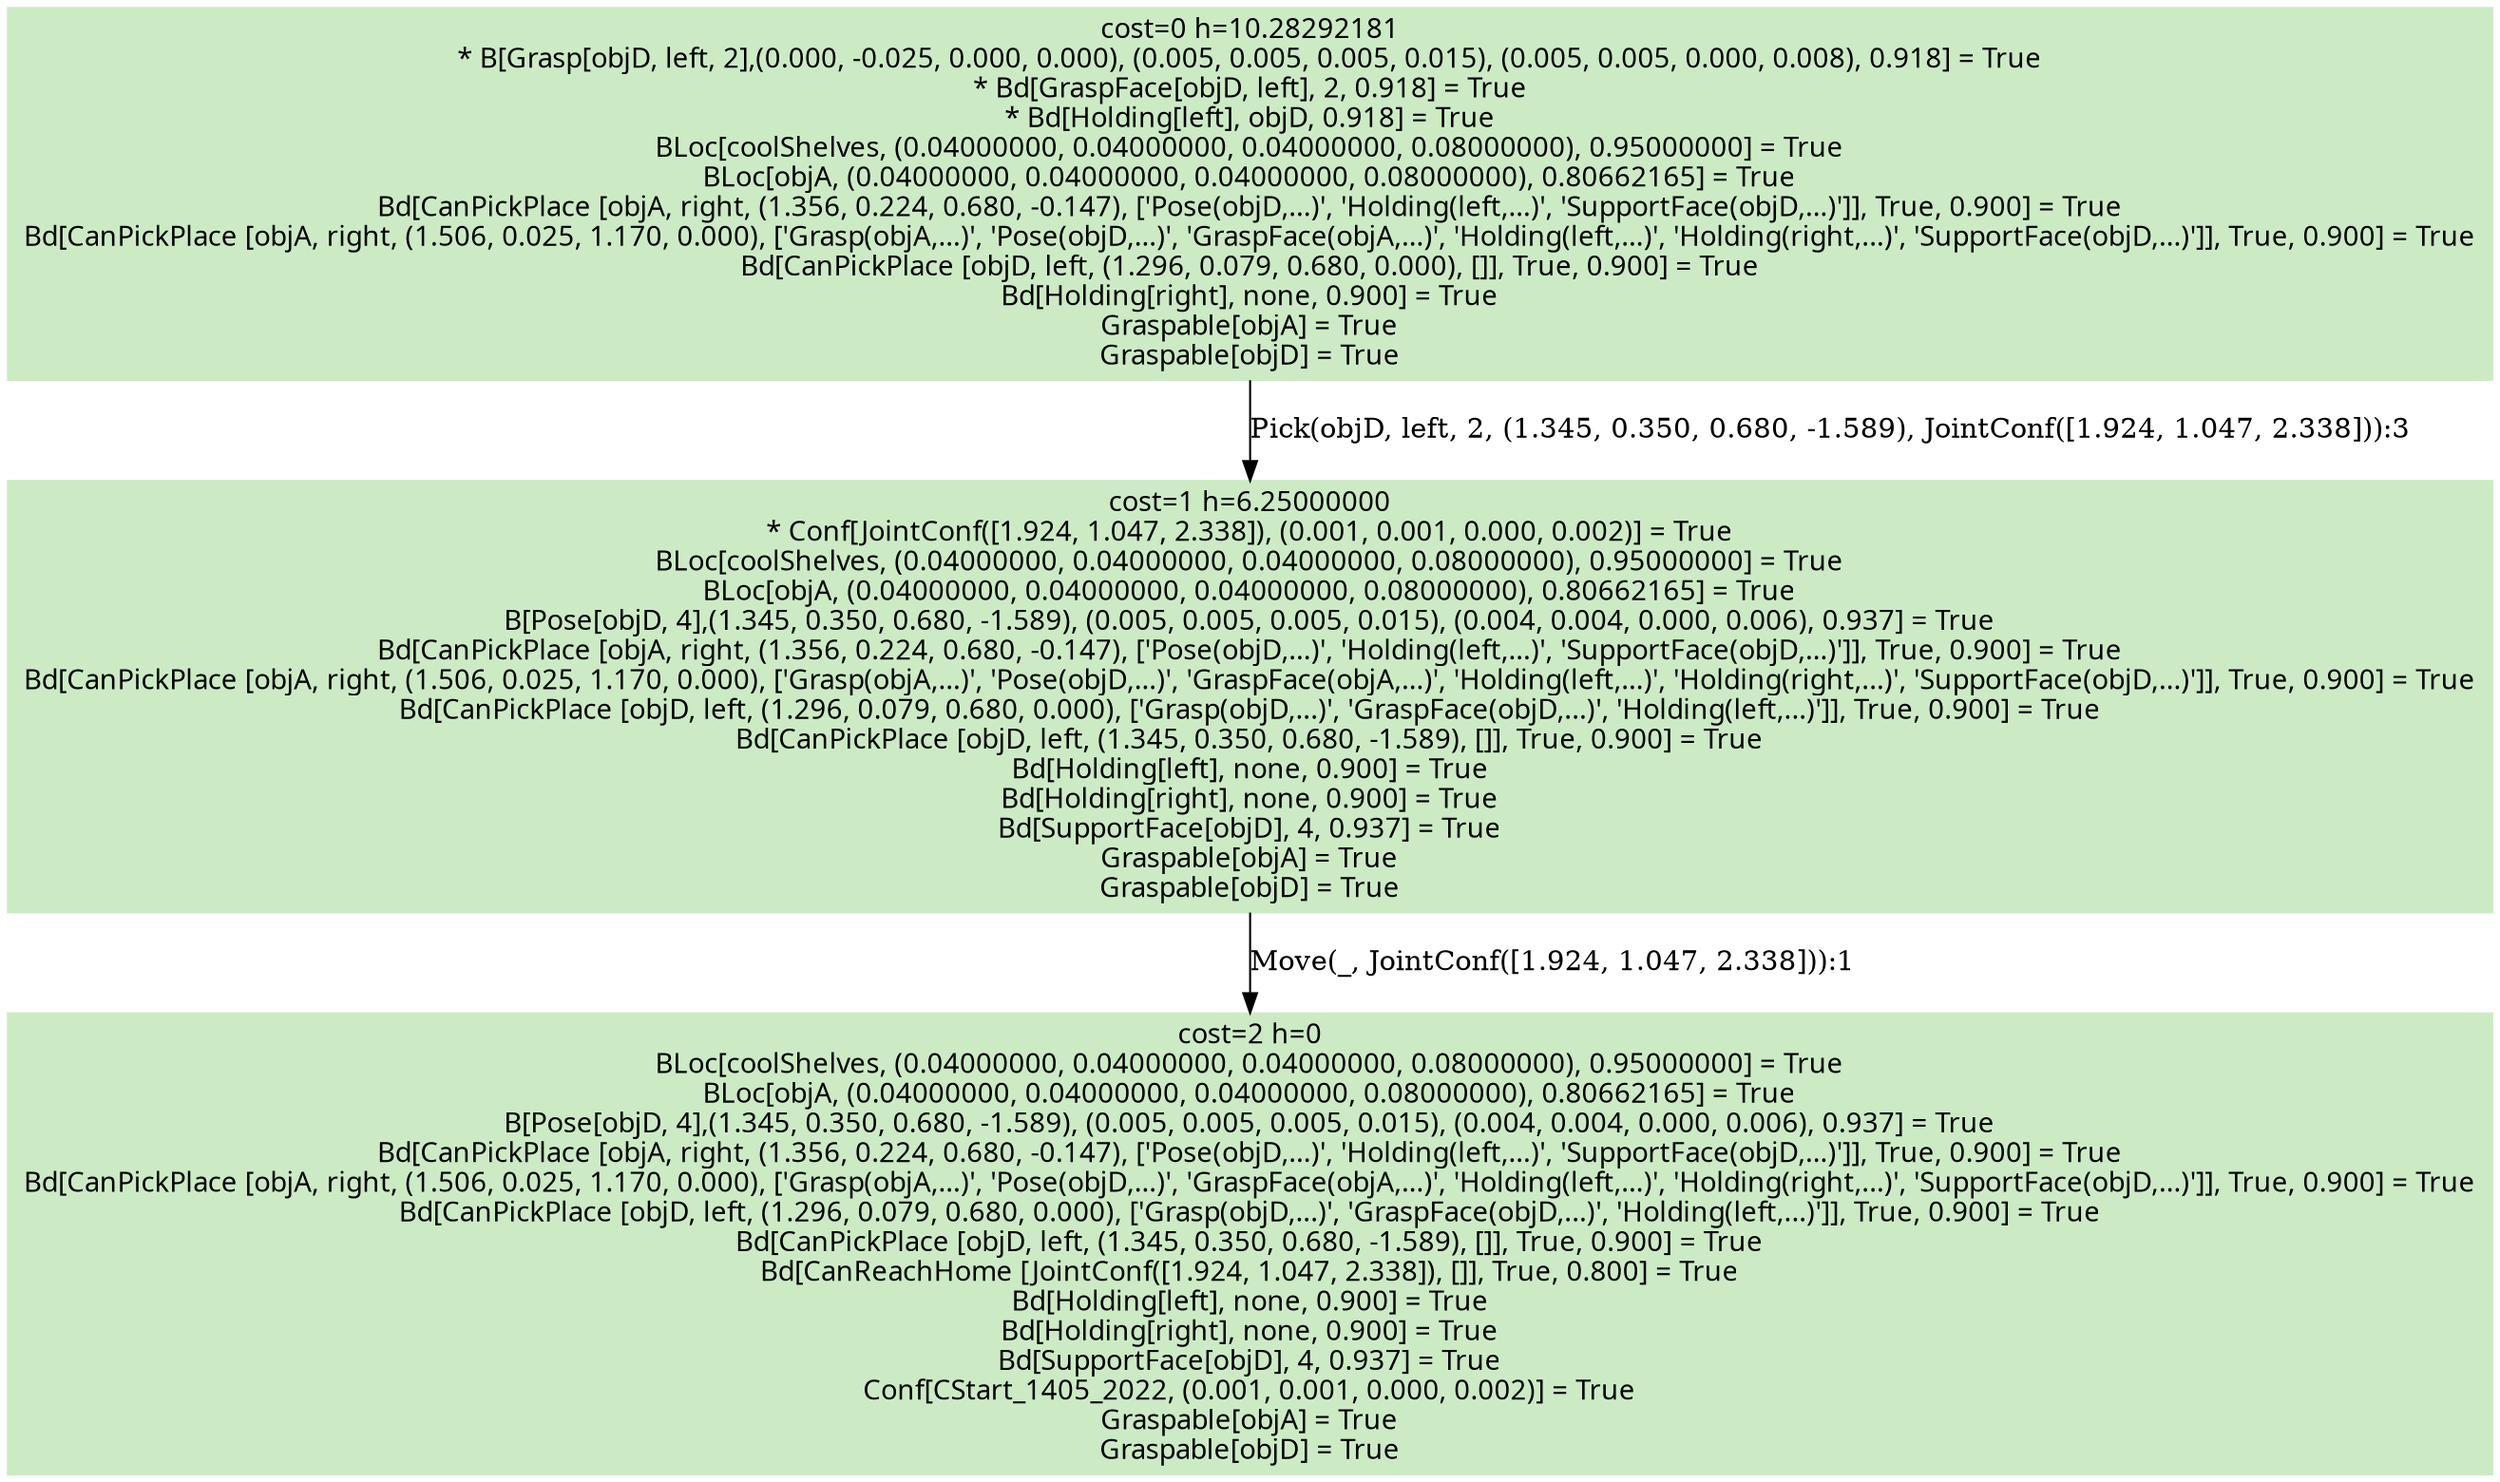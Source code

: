 digraph G {
    ordering=out;
    node [fontname=HelveticaBold];
    "875" [shape=box, label="cost=0 h=10.28292181\n* B[Grasp[objD, left, 2],(0.000, -0.025, 0.000, 0.000), (0.005, 0.005, 0.005, 0.015), (0.005, 0.005, 0.000, 0.008), 0.918] = True\n* Bd[GraspFace[objD, left], 2, 0.918] = True\n* Bd[Holding[left], objD, 0.918] = True\nBLoc[coolShelves, (0.04000000, 0.04000000, 0.04000000, 0.08000000), 0.95000000] = True\nBLoc[objA, (0.04000000, 0.04000000, 0.04000000, 0.08000000), 0.80662165] = True\nBd[CanPickPlace [objA, right, (1.356, 0.224, 0.680, -0.147), ['Pose(objD,...)', 'Holding(left,...)', 'SupportFace(objD,...)']], True, 0.900] = True\nBd[CanPickPlace [objA, right, (1.506, 0.025, 1.170, 0.000), ['Grasp(objA,...)', 'Pose(objD,...)', 'GraspFace(objA,...)', 'Holding(left,...)', 'Holding(right,...)', 'SupportFace(objD,...)']], True, 0.900] = True\nBd[CanPickPlace [objD, left, (1.296, 0.079, 0.680, 0.000), []], True, 0.900] = True\nBd[Holding[right], none, 0.900] = True\nGraspable[objA] = True\nGraspable[objD] = True\n"];
    "880" [shape=box, label="cost=1 h=6.25000000\n* Conf[JointConf([1.924, 1.047, 2.338]), (0.001, 0.001, 0.000, 0.002)] = True\nBLoc[coolShelves, (0.04000000, 0.04000000, 0.04000000, 0.08000000), 0.95000000] = True\nBLoc[objA, (0.04000000, 0.04000000, 0.04000000, 0.08000000), 0.80662165] = True\nB[Pose[objD, 4],(1.345, 0.350, 0.680, -1.589), (0.005, 0.005, 0.005, 0.015), (0.004, 0.004, 0.000, 0.006), 0.937] = True\nBd[CanPickPlace [objA, right, (1.356, 0.224, 0.680, -0.147), ['Pose(objD,...)', 'Holding(left,...)', 'SupportFace(objD,...)']], True, 0.900] = True\nBd[CanPickPlace [objA, right, (1.506, 0.025, 1.170, 0.000), ['Grasp(objA,...)', 'Pose(objD,...)', 'GraspFace(objA,...)', 'Holding(left,...)', 'Holding(right,...)', 'SupportFace(objD,...)']], True, 0.900] = True\nBd[CanPickPlace [objD, left, (1.296, 0.079, 0.680, 0.000), ['Grasp(objD,...)', 'GraspFace(objD,...)', 'Holding(left,...)']], True, 0.900] = True\nBd[CanPickPlace [objD, left, (1.345, 0.350, 0.680, -1.589), []], True, 0.900] = True\nBd[Holding[left], none, 0.900] = True\nBd[Holding[right], none, 0.900] = True\nBd[SupportFace[objD], 4, 0.937] = True\nGraspable[objA] = True\nGraspable[objD] = True\n"];
    "875" [shape=box, style=filled, colorscheme=pastel16, color=2, label="cost=0 h=10.28292181\n* B[Grasp[objD, left, 2],(0.000, -0.025, 0.000, 0.000), (0.005, 0.005, 0.005, 0.015), (0.005, 0.005, 0.000, 0.008), 0.918] = True\n* Bd[GraspFace[objD, left], 2, 0.918] = True\n* Bd[Holding[left], objD, 0.918] = True\nBLoc[coolShelves, (0.04000000, 0.04000000, 0.04000000, 0.08000000), 0.95000000] = True\nBLoc[objA, (0.04000000, 0.04000000, 0.04000000, 0.08000000), 0.80662165] = True\nBd[CanPickPlace [objA, right, (1.356, 0.224, 0.680, -0.147), ['Pose(objD,...)', 'Holding(left,...)', 'SupportFace(objD,...)']], True, 0.900] = True\nBd[CanPickPlace [objA, right, (1.506, 0.025, 1.170, 0.000), ['Grasp(objA,...)', 'Pose(objD,...)', 'GraspFace(objA,...)', 'Holding(left,...)', 'Holding(right,...)', 'SupportFace(objD,...)']], True, 0.900] = True\nBd[CanPickPlace [objD, left, (1.296, 0.079, 0.680, 0.000), []], True, 0.900] = True\nBd[Holding[right], none, 0.900] = True\nGraspable[objA] = True\nGraspable[objD] = True\n"];
    "875" -> "880"[label="Pick(objD, left, 2, (1.345, 0.350, 0.680, -1.589), JointConf([1.924, 1.047, 2.338])):3"];
    "889" [shape=box, label="cost=2 h=0\nBLoc[coolShelves, (0.04000000, 0.04000000, 0.04000000, 0.08000000), 0.95000000] = True\nBLoc[objA, (0.04000000, 0.04000000, 0.04000000, 0.08000000), 0.80662165] = True\nB[Pose[objD, 4],(1.345, 0.350, 0.680, -1.589), (0.005, 0.005, 0.005, 0.015), (0.004, 0.004, 0.000, 0.006), 0.937] = True\nBd[CanPickPlace [objA, right, (1.356, 0.224, 0.680, -0.147), ['Pose(objD,...)', 'Holding(left,...)', 'SupportFace(objD,...)']], True, 0.900] = True\nBd[CanPickPlace [objA, right, (1.506, 0.025, 1.170, 0.000), ['Grasp(objA,...)', 'Pose(objD,...)', 'GraspFace(objA,...)', 'Holding(left,...)', 'Holding(right,...)', 'SupportFace(objD,...)']], True, 0.900] = True\nBd[CanPickPlace [objD, left, (1.296, 0.079, 0.680, 0.000), ['Grasp(objD,...)', 'GraspFace(objD,...)', 'Holding(left,...)']], True, 0.900] = True\nBd[CanPickPlace [objD, left, (1.345, 0.350, 0.680, -1.589), []], True, 0.900] = True\nBd[CanReachHome [JointConf([1.924, 1.047, 2.338]), []], True, 0.800] = True\nBd[Holding[left], none, 0.900] = True\nBd[Holding[right], none, 0.900] = True\nBd[SupportFace[objD], 4, 0.937] = True\nConf[CStart_1405_2022, (0.001, 0.001, 0.000, 0.002)] = True\nGraspable[objA] = True\nGraspable[objD] = True\n"];
    "880" [shape=box, style=filled, colorscheme=pastel16, color=2, label="cost=1 h=6.25000000\n* Conf[JointConf([1.924, 1.047, 2.338]), (0.001, 0.001, 0.000, 0.002)] = True\nBLoc[coolShelves, (0.04000000, 0.04000000, 0.04000000, 0.08000000), 0.95000000] = True\nBLoc[objA, (0.04000000, 0.04000000, 0.04000000, 0.08000000), 0.80662165] = True\nB[Pose[objD, 4],(1.345, 0.350, 0.680, -1.589), (0.005, 0.005, 0.005, 0.015), (0.004, 0.004, 0.000, 0.006), 0.937] = True\nBd[CanPickPlace [objA, right, (1.356, 0.224, 0.680, -0.147), ['Pose(objD,...)', 'Holding(left,...)', 'SupportFace(objD,...)']], True, 0.900] = True\nBd[CanPickPlace [objA, right, (1.506, 0.025, 1.170, 0.000), ['Grasp(objA,...)', 'Pose(objD,...)', 'GraspFace(objA,...)', 'Holding(left,...)', 'Holding(right,...)', 'SupportFace(objD,...)']], True, 0.900] = True\nBd[CanPickPlace [objD, left, (1.296, 0.079, 0.680, 0.000), ['Grasp(objD,...)', 'GraspFace(objD,...)', 'Holding(left,...)']], True, 0.900] = True\nBd[CanPickPlace [objD, left, (1.345, 0.350, 0.680, -1.589), []], True, 0.900] = True\nBd[Holding[left], none, 0.900] = True\nBd[Holding[right], none, 0.900] = True\nBd[SupportFace[objD], 4, 0.937] = True\nGraspable[objA] = True\nGraspable[objD] = True\n"];
    "880" -> "889"[label="Move(_, JointConf([1.924, 1.047, 2.338])):1"];
    "875" [shape=box, style=filled, colorscheme=pastel16,color=3];
    "880" [shape=box, style=filled, colorscheme=pastel16,color=3];
    "889" [shape=box, style=filled, colorscheme=pastel16,color=3];
}
